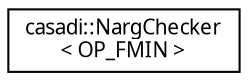 digraph "Graphical Class Hierarchy"
{
  edge [fontname="FreeSans.ttf",fontsize="10",labelfontname="FreeSans.ttf",labelfontsize="10"];
  node [fontname="FreeSans.ttf",fontsize="10",shape=record];
  rankdir="LR";
  Node1 [label="casadi::NargChecker\l\< OP_FMIN \>",height=0.2,width=0.4,color="black", fillcolor="white", style="filled",URL="$d0/d59/structcasadi_1_1NargChecker_3_01OP__FMIN_01_4.html"];
}
